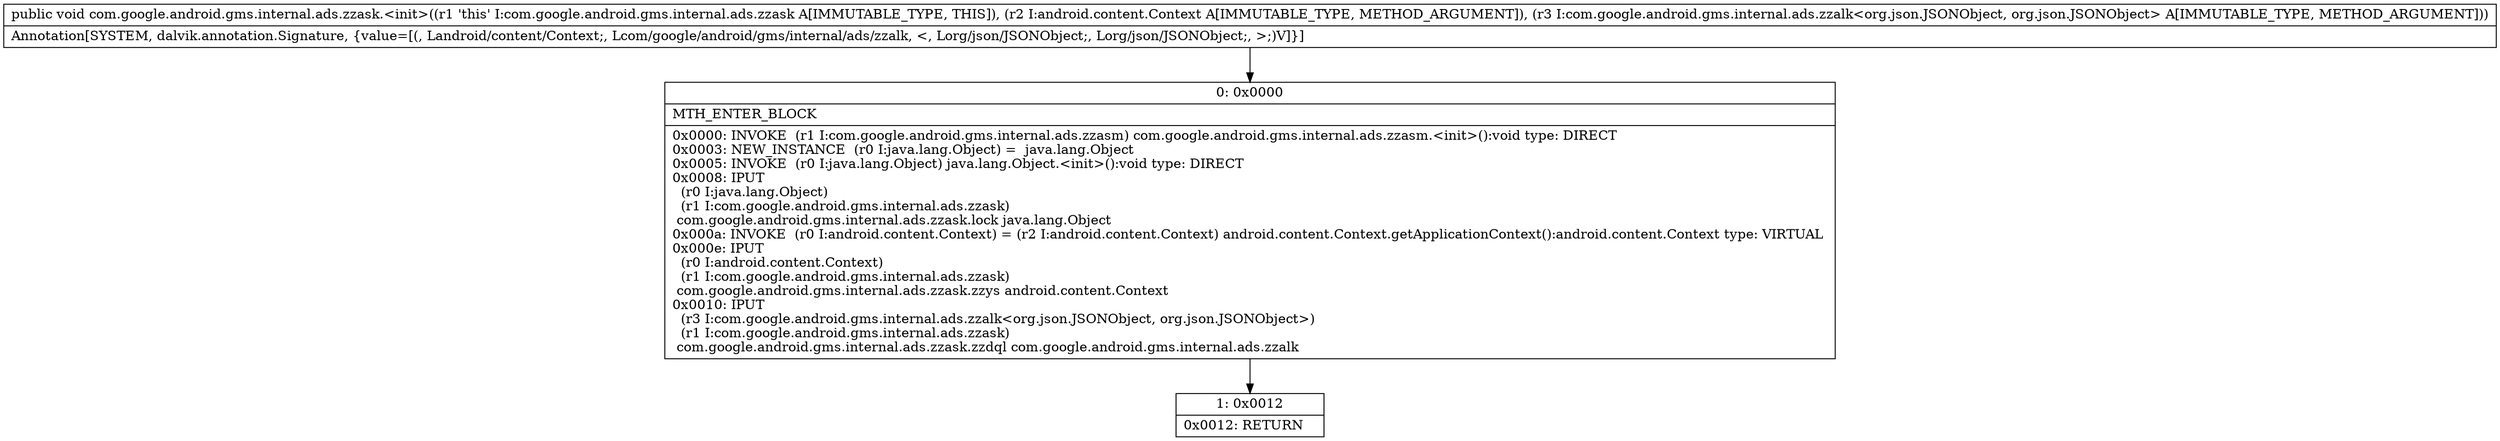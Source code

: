 digraph "CFG forcom.google.android.gms.internal.ads.zzask.\<init\>(Landroid\/content\/Context;Lcom\/google\/android\/gms\/internal\/ads\/zzalk;)V" {
Node_0 [shape=record,label="{0\:\ 0x0000|MTH_ENTER_BLOCK\l|0x0000: INVOKE  (r1 I:com.google.android.gms.internal.ads.zzasm) com.google.android.gms.internal.ads.zzasm.\<init\>():void type: DIRECT \l0x0003: NEW_INSTANCE  (r0 I:java.lang.Object) =  java.lang.Object \l0x0005: INVOKE  (r0 I:java.lang.Object) java.lang.Object.\<init\>():void type: DIRECT \l0x0008: IPUT  \l  (r0 I:java.lang.Object)\l  (r1 I:com.google.android.gms.internal.ads.zzask)\l com.google.android.gms.internal.ads.zzask.lock java.lang.Object \l0x000a: INVOKE  (r0 I:android.content.Context) = (r2 I:android.content.Context) android.content.Context.getApplicationContext():android.content.Context type: VIRTUAL \l0x000e: IPUT  \l  (r0 I:android.content.Context)\l  (r1 I:com.google.android.gms.internal.ads.zzask)\l com.google.android.gms.internal.ads.zzask.zzys android.content.Context \l0x0010: IPUT  \l  (r3 I:com.google.android.gms.internal.ads.zzalk\<org.json.JSONObject, org.json.JSONObject\>)\l  (r1 I:com.google.android.gms.internal.ads.zzask)\l com.google.android.gms.internal.ads.zzask.zzdql com.google.android.gms.internal.ads.zzalk \l}"];
Node_1 [shape=record,label="{1\:\ 0x0012|0x0012: RETURN   \l}"];
MethodNode[shape=record,label="{public void com.google.android.gms.internal.ads.zzask.\<init\>((r1 'this' I:com.google.android.gms.internal.ads.zzask A[IMMUTABLE_TYPE, THIS]), (r2 I:android.content.Context A[IMMUTABLE_TYPE, METHOD_ARGUMENT]), (r3 I:com.google.android.gms.internal.ads.zzalk\<org.json.JSONObject, org.json.JSONObject\> A[IMMUTABLE_TYPE, METHOD_ARGUMENT]))  | Annotation[SYSTEM, dalvik.annotation.Signature, \{value=[(, Landroid\/content\/Context;, Lcom\/google\/android\/gms\/internal\/ads\/zzalk, \<, Lorg\/json\/JSONObject;, Lorg\/json\/JSONObject;, \>;)V]\}]\l}"];
MethodNode -> Node_0;
Node_0 -> Node_1;
}

